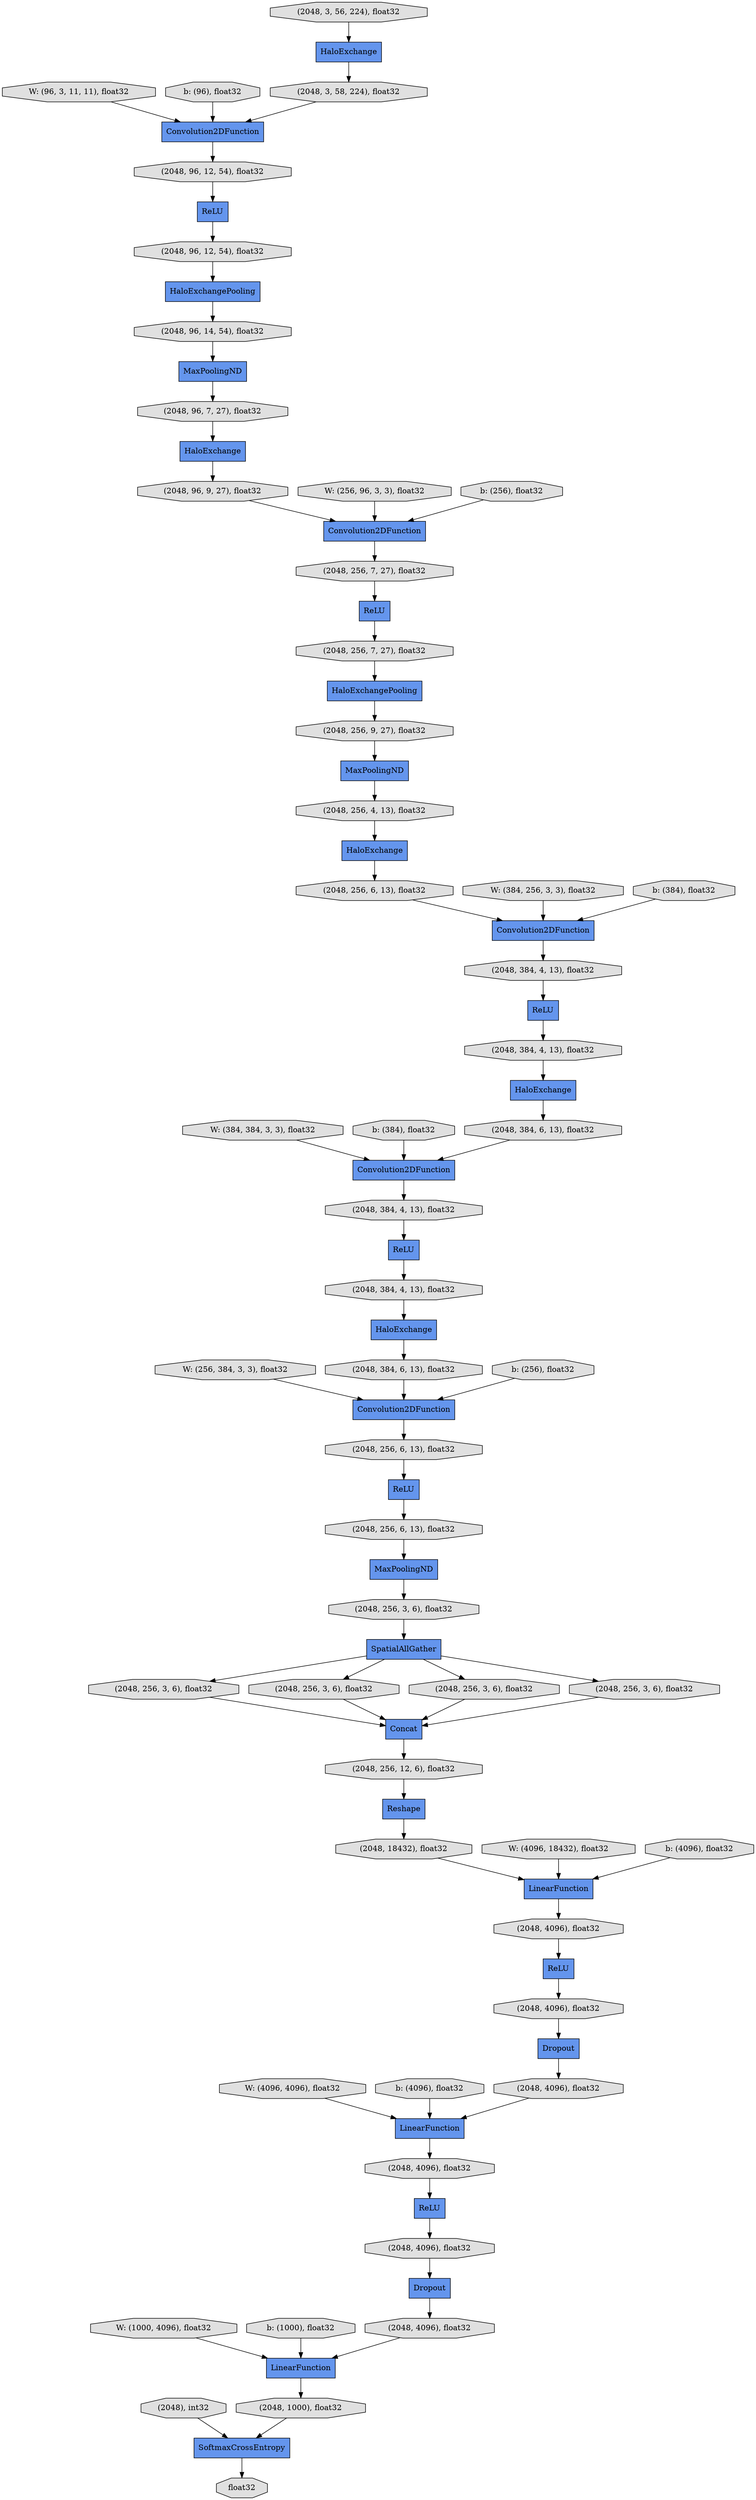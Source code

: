 digraph graphname{rankdir=TB;47902584610896 [label="(2048, 4096), float32",shape="octagon",fillcolor="#E0E0E0",style="filled"];47902584643792 [label="SoftmaxCrossEntropy",shape="record",fillcolor="#6495ED",style="filled"];47902585168080 [label="HaloExchange",shape="record",fillcolor="#6495ED",style="filled"];47902534369488 [label="HaloExchange",shape="record",fillcolor="#6495ED",style="filled"];47902585168272 [label="(2048, 96, 9, 27), float32",shape="octagon",fillcolor="#E0E0E0",style="filled"];47900967944784 [label="Concat",shape="record",fillcolor="#6495ED",style="filled"];47900949349328 [label="Convolution2DFunction",shape="record",fillcolor="#6495ED",style="filled"];47902584611920 [label="(2048, 4096), float32",shape="octagon",fillcolor="#E0E0E0",style="filled"];47902584612560 [label="(2048, 1000), float32",shape="octagon",fillcolor="#E0E0E0",style="filled"];47902584553360 [label="(2048, 256, 7, 27), float32",shape="octagon",fillcolor="#E0E0E0",style="filled"];47902585203280 [label="ReLU",shape="record",fillcolor="#6495ED",style="filled"];47902534462736 [label="MaxPoolingND",shape="record",fillcolor="#6495ED",style="filled"];47902584614224 [label="(2048, 4096), float32",shape="octagon",fillcolor="#E0E0E0",style="filled"];47902534462864 [label="HaloExchangePooling",shape="record",fillcolor="#6495ED",style="filled"];47902584614672 [label="float32",shape="octagon",fillcolor="#E0E0E0",style="filled"];47902534463248 [label="(2048, 96, 14, 54), float32",shape="octagon",fillcolor="#E0E0E0",style="filled"];47902534463376 [label="(2048, 96, 12, 54), float32",shape="octagon",fillcolor="#E0E0E0",style="filled"];47902584574032 [label="(2048, 18432), float32",shape="octagon",fillcolor="#E0E0E0",style="filled"];47902584574096 [label="(2048), int32",shape="octagon",fillcolor="#E0E0E0",style="filled"];47902584549520 [label="(2048, 256, 6, 13), float32",shape="octagon",fillcolor="#E0E0E0",style="filled"];47902584574160 [label="LinearFunction",shape="record",fillcolor="#6495ED",style="filled"];47901030322448 [label="W: (384, 384, 3, 3), float32",shape="octagon",fillcolor="#E0E0E0",style="filled"];47900973437200 [label="W: (96, 3, 11, 11), float32",shape="octagon",fillcolor="#E0E0E0",style="filled"];47902584574288 [label="(2048, 4096), float32",shape="octagon",fillcolor="#E0E0E0",style="filled"];47902584705552 [label="ReLU",shape="record",fillcolor="#6495ED",style="filled"];47902584574544 [label="(2048, 256, 12, 6), float32",shape="octagon",fillcolor="#E0E0E0",style="filled"];47901030322768 [label="b: (384), float32",shape="octagon",fillcolor="#E0E0E0",style="filled"];47902584705616 [label="(2048, 96, 7, 27), float32",shape="octagon",fillcolor="#E0E0E0",style="filled"];47902584681104 [label="MaxPoolingND",shape="record",fillcolor="#6495ED",style="filled"];47902584550096 [label="(2048, 384, 4, 13), float32",shape="octagon",fillcolor="#E0E0E0",style="filled"];47902584574736 [label="(2048, 256, 3, 6), float32",shape="octagon",fillcolor="#E0E0E0",style="filled"];47901030323088 [label="W: (256, 384, 3, 3), float32",shape="octagon",fillcolor="#E0E0E0",style="filled"];47902584574928 [label="(2048, 256, 6, 13), float32",shape="octagon",fillcolor="#E0E0E0",style="filled"];47902584550480 [label="HaloExchange",shape="record",fillcolor="#6495ED",style="filled"];47902584550544 [label="(2048, 384, 6, 13), float32",shape="octagon",fillcolor="#E0E0E0",style="filled"];47902584845456 [label="HaloExchangePooling",shape="record",fillcolor="#6495ED",style="filled"];47901030323408 [label="b: (256), float32",shape="octagon",fillcolor="#E0E0E0",style="filled"];47902584550672 [label="Convolution2DFunction",shape="record",fillcolor="#6495ED",style="filled"];47902532867408 [label="Dropout",shape="record",fillcolor="#6495ED",style="filled"];47902584575440 [label="(2048, 256, 3, 6), float32",shape="octagon",fillcolor="#E0E0E0",style="filled"];47902584550864 [label="(2048, 256, 7, 27), float32",shape="octagon",fillcolor="#E0E0E0",style="filled"];47902584657360 [label="Convolution2DFunction",shape="record",fillcolor="#6495ED",style="filled"];47902584657424 [label="(2048, 3, 56, 224), float32",shape="octagon",fillcolor="#E0E0E0",style="filled"];47901030323792 [label="W: (4096, 18432), float32",shape="octagon",fillcolor="#E0E0E0",style="filled"];47902584551056 [label="(2048, 384, 4, 13), float32",shape="octagon",fillcolor="#E0E0E0",style="filled"];47902584551120 [label="HaloExchange",shape="record",fillcolor="#6495ED",style="filled"];47902584657616 [label="HaloExchange",shape="record",fillcolor="#6495ED",style="filled"];47901030324112 [label="b: (4096), float32",shape="octagon",fillcolor="#E0E0E0",style="filled"];47902584576016 [label="LinearFunction",shape="record",fillcolor="#6495ED",style="filled"];47902584658000 [label="ReLU",shape="record",fillcolor="#6495ED",style="filled"];47902584576080 [label="Reshape",shape="record",fillcolor="#6495ED",style="filled"];47902584576208 [label="(2048, 4096), float32",shape="octagon",fillcolor="#E0E0E0",style="filled"];47902584551632 [label="ReLU",shape="record",fillcolor="#6495ED",style="filled"];47902584682704 [label="(2048, 96, 12, 54), float32",shape="octagon",fillcolor="#E0E0E0",style="filled"];47901030324496 [label="W: (4096, 4096), float32",shape="octagon",fillcolor="#E0E0E0",style="filled"];47902584551696 [label="(2048, 256, 4, 13), float32",shape="octagon",fillcolor="#E0E0E0",style="filled"];47902584551824 [label="Convolution2DFunction",shape="record",fillcolor="#6495ED",style="filled"];47901030259088 [label="b: (96), float32",shape="octagon",fillcolor="#E0E0E0",style="filled"];47902584576464 [label="LinearFunction",shape="record",fillcolor="#6495ED",style="filled"];47902584551888 [label="(2048, 384, 4, 13), float32",shape="octagon",fillcolor="#E0E0E0",style="filled"];47901030324816 [label="b: (4096), float32",shape="octagon",fillcolor="#E0E0E0",style="filled"];47902584846928 [label="(2048, 3, 58, 224), float32",shape="octagon",fillcolor="#E0E0E0",style="filled"];47902584576784 [label="(2048, 4096), float32",shape="octagon",fillcolor="#E0E0E0",style="filled"];47901030325136 [label="W: (1000, 4096), float32",shape="octagon",fillcolor="#E0E0E0",style="filled"];47902584576912 [label="(2048, 256, 3, 6), float32",shape="octagon",fillcolor="#E0E0E0",style="filled"];47902584576976 [label="(2048, 256, 3, 6), float32",shape="octagon",fillcolor="#E0E0E0",style="filled"];47902584552400 [label="ReLU",shape="record",fillcolor="#6495ED",style="filled"];47901030259664 [label="W: (256, 96, 3, 3), float32",shape="octagon",fillcolor="#E0E0E0",style="filled"];47902584552464 [label="MaxPoolingND",shape="record",fillcolor="#6495ED",style="filled"];47901030325520 [label="b: (1000), float32",shape="octagon",fillcolor="#E0E0E0",style="filled"];47901030259984 [label="b: (256), float32",shape="octagon",fillcolor="#E0E0E0",style="filled"];47902584577360 [label="Dropout",shape="record",fillcolor="#6495ED",style="filled"];47902584552784 [label="(2048, 384, 6, 13), float32",shape="octagon",fillcolor="#E0E0E0",style="filled"];47902584577424 [label="(2048, 256, 6, 13), float32",shape="octagon",fillcolor="#E0E0E0",style="filled"];47902584552912 [label="SpatialAllGather",shape="record",fillcolor="#6495ED",style="filled"];47902584577488 [label="(2048, 256, 3, 6), float32",shape="octagon",fillcolor="#E0E0E0",style="filled"];47902584782352 [label="ReLU",shape="record",fillcolor="#6495ED",style="filled"];47902584553040 [label="(2048, 384, 4, 13), float32",shape="octagon",fillcolor="#E0E0E0",style="filled"];47901030260304 [label="W: (384, 256, 3, 3), float32",shape="octagon",fillcolor="#E0E0E0",style="filled"];47902584553168 [label="Convolution2DFunction",shape="record",fillcolor="#6495ED",style="filled"];47902584782608 [label="ReLU",shape="record",fillcolor="#6495ED",style="filled"];47902584553232 [label="(2048, 256, 9, 27), float32",shape="octagon",fillcolor="#E0E0E0",style="filled"];47901030260624 [label="b: (384), float32",shape="octagon",fillcolor="#E0E0E0",style="filled"];47902584782608 -> 47902584553040;47902584610896 -> 47902584574160;47902584576208 -> 47902585203280;47901030325136 -> 47902584574160;47902584576464 -> 47902584576208;47901030325520 -> 47902584574160;47901030323792 -> 47902584576464;47902584552784 -> 47902584551824;47901030259664 -> 47900949349328;47902584657424 -> 47902534369488;47902584551888 -> 47902584550480;47902584551120 -> 47902584552784;47902534462736 -> 47902584551696;47900949349328 -> 47902584550864;47902532867408 -> 47902584576784;47902584552912 -> 47902584574736;47902584574160 -> 47902584612560;47902584577488 -> 47902584552912;47902584782352 -> 47902534463376;47902584551632 -> 47902584577424;47902584643792 -> 47902584614672;47902584550480 -> 47902584550544;47902584705616 -> 47902584657616;47901030322448 -> 47902584551824;47902584552464 -> 47902584577488;47902584846928 -> 47902584657360;47901030323408 -> 47902584553168;47902584574928 -> 47902584551632;47901030324816 -> 47902584576016;47902584574032 -> 47902584576464;47902584576016 -> 47902584614224;47902584682704 -> 47902584782352;47902534462864 -> 47902584553232;47902584553040 -> 47902584551120;47902584845456 -> 47902534463248;47902584657360 -> 47902584682704;47902584551696 -> 47902585168080;47901030260304 -> 47902584550672;47902584576784 -> 47902584576016;47902584553360 -> 47902534462864;47902584549520 -> 47902584550672;47902584550672 -> 47902584550096;47902584574736 -> 47900967944784;47902584550544 -> 47902584553168;47902584552400 -> 47902584551888;47902584550864 -> 47902584705552;47902584553232 -> 47902534462736;47901030324112 -> 47902584576464;47902584705552 -> 47902584553360;47902584576976 -> 47900967944784;47900973437200 -> 47902584657360;47902584551056 -> 47902584552400;47901030322768 -> 47902584551824;47902584550096 -> 47902584782608;47902534463248 -> 47902584681104;47902584577360 -> 47902584610896;47902584681104 -> 47902584705616;47901030259088 -> 47902584657360;47902584552912 -> 47902584576976;47901030260624 -> 47902584550672;47902584657616 -> 47902585168272;47902534369488 -> 47902584846928;47902584577424 -> 47902584552464;47902584575440 -> 47900967944784;47902584551824 -> 47902584551056;47902534463376 -> 47902584845456;47902585168272 -> 47900949349328;47902584576080 -> 47902584574032;47901030259984 -> 47900949349328;47902584574288 -> 47902532867408;47902584574544 -> 47902584576080;47902584576912 -> 47900967944784;47901030324496 -> 47902584576016;47902584611920 -> 47902584577360;47902584574096 -> 47902584643792;47902584612560 -> 47902584643792;47902584658000 -> 47902584611920;47900967944784 -> 47902584574544;47902584552912 -> 47902584575440;47901030323088 -> 47902584553168;47902584614224 -> 47902584658000;47902585203280 -> 47902584574288;47902584553168 -> 47902584574928;47902584552912 -> 47902584576912;47902585168080 -> 47902584549520;}